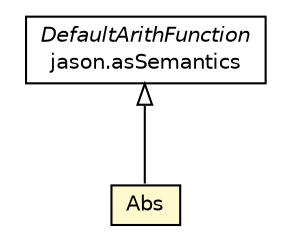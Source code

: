 #!/usr/local/bin/dot
#
# Class diagram 
# Generated by UMLGraph version R5_6 (http://www.umlgraph.org/)
#

digraph G {
	edge [fontname="Helvetica",fontsize=10,labelfontname="Helvetica",labelfontsize=10];
	node [fontname="Helvetica",fontsize=10,shape=plaintext];
	nodesep=0.25;
	ranksep=0.5;
	// jason.asSemantics.DefaultArithFunction
	c8004 [label=<<table title="jason.asSemantics.DefaultArithFunction" border="0" cellborder="1" cellspacing="0" cellpadding="2" port="p" href="../asSemantics/DefaultArithFunction.html">
		<tr><td><table border="0" cellspacing="0" cellpadding="1">
<tr><td align="center" balign="center"><font face="Helvetica-Oblique"> DefaultArithFunction </font></td></tr>
<tr><td align="center" balign="center"> jason.asSemantics </td></tr>
		</table></td></tr>
		</table>>, URL="../asSemantics/DefaultArithFunction.html", fontname="Helvetica", fontcolor="black", fontsize=10.0];
	// jason.functions.Abs
	c8120 [label=<<table title="jason.functions.Abs" border="0" cellborder="1" cellspacing="0" cellpadding="2" port="p" bgcolor="lemonChiffon" href="./Abs.html">
		<tr><td><table border="0" cellspacing="0" cellpadding="1">
<tr><td align="center" balign="center"> Abs </td></tr>
		</table></td></tr>
		</table>>, URL="./Abs.html", fontname="Helvetica", fontcolor="black", fontsize=10.0];
	//jason.functions.Abs extends jason.asSemantics.DefaultArithFunction
	c8004:p -> c8120:p [dir=back,arrowtail=empty];
}

